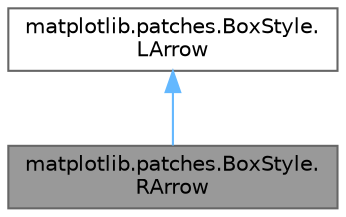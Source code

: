 digraph "matplotlib.patches.BoxStyle.RArrow"
{
 // LATEX_PDF_SIZE
  bgcolor="transparent";
  edge [fontname=Helvetica,fontsize=10,labelfontname=Helvetica,labelfontsize=10];
  node [fontname=Helvetica,fontsize=10,shape=box,height=0.2,width=0.4];
  Node1 [id="Node000001",label="matplotlib.patches.BoxStyle.\lRArrow",height=0.2,width=0.4,color="gray40", fillcolor="grey60", style="filled", fontcolor="black",tooltip=" "];
  Node2 -> Node1 [id="edge2_Node000001_Node000002",dir="back",color="steelblue1",style="solid",tooltip=" "];
  Node2 [id="Node000002",label="matplotlib.patches.BoxStyle.\lLArrow",height=0.2,width=0.4,color="gray40", fillcolor="white", style="filled",URL="$d3/da0/classmatplotlib_1_1patches_1_1BoxStyle_1_1LArrow.html",tooltip=" "];
}
